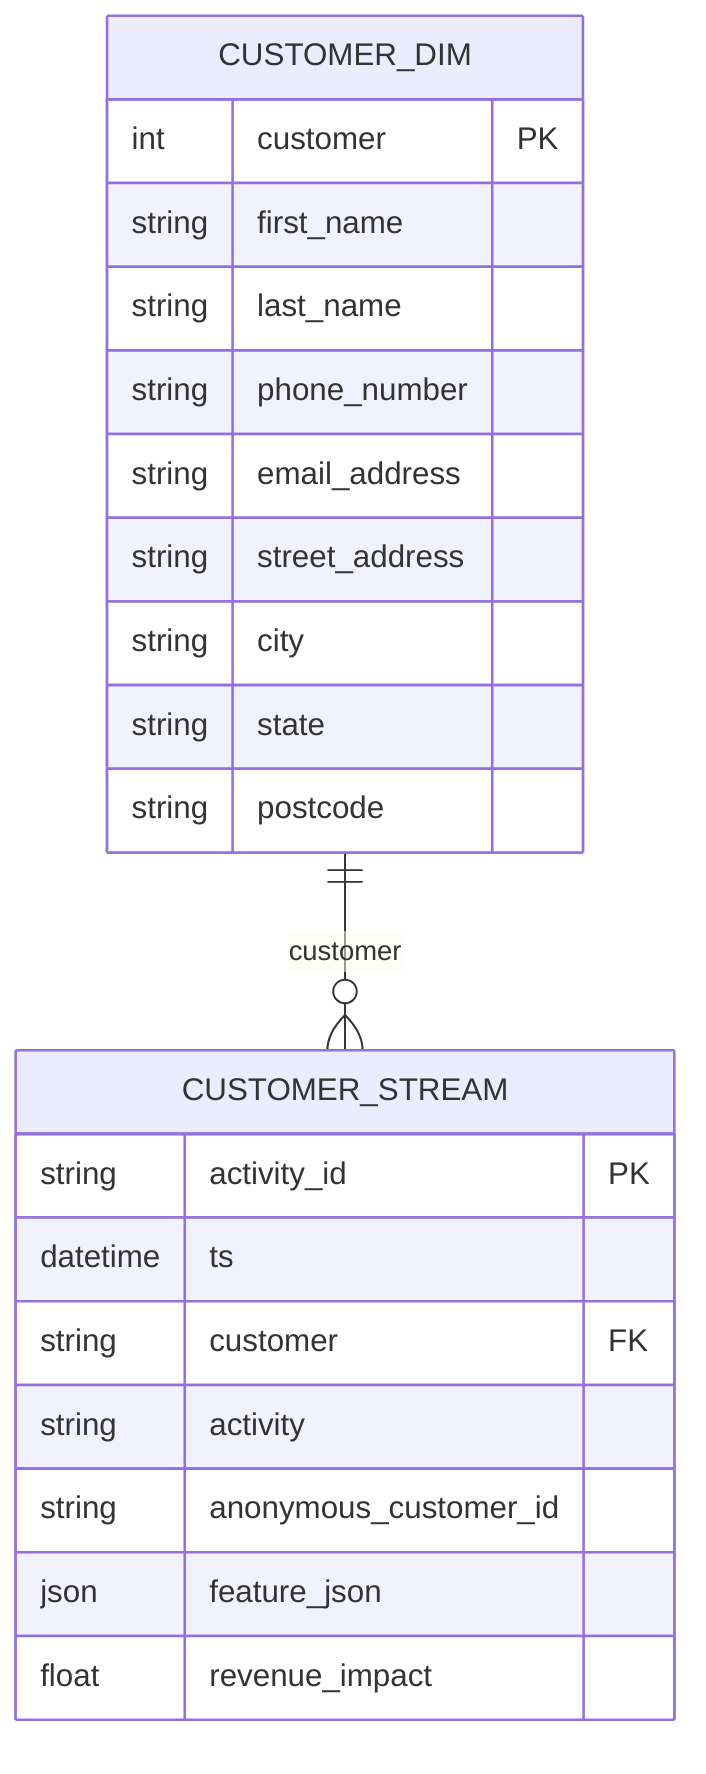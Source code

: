 erDiagram
  CUSTOMER_STREAM {
    string activity_id PK
    datetime ts
    string customer FK
    string activity
    string anonymous_customer_id
    json feature_json
    float revenue_impact
  }

  CUSTOMER_DIM {
    int customer PK
    string first_name
    string last_name
    string phone_number
    string email_address
    string street_address
    string city
    string state
    string postcode
  }

  CUSTOMER_DIM ||--o{ CUSTOMER_STREAM : "customer"